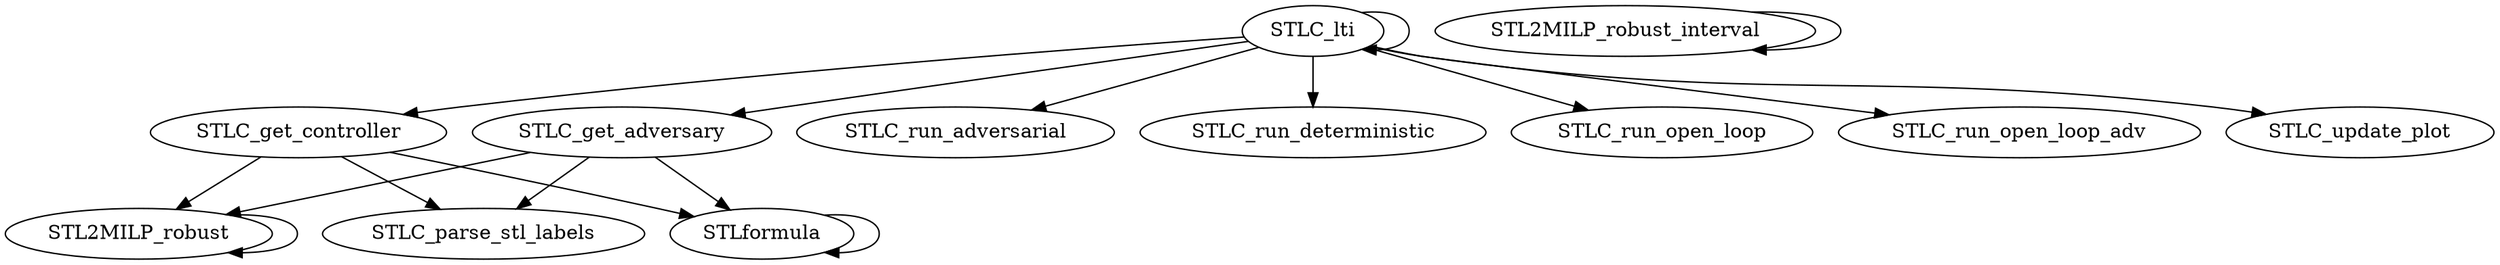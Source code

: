 /* Created by mdot for Matlab */
digraph m2html {
  STL2MILP_robust -> STL2MILP_robust;
  STL2MILP_robust_interval -> STL2MILP_robust_interval;
  STLC_get_adversary -> STL2MILP_robust;
  STLC_get_adversary -> STLC_parse_stl_labels;
  STLC_get_adversary -> STLformula;
  STLC_get_controller -> STL2MILP_robust;
  STLC_get_controller -> STLC_parse_stl_labels;
  STLC_get_controller -> STLformula;
  STLC_lti -> STLC_get_adversary;
  STLC_lti -> STLC_get_controller;
  STLC_lti -> STLC_lti;
  STLC_lti -> STLC_run_adversarial;
  STLC_lti -> STLC_run_deterministic;
  STLC_lti -> STLC_run_open_loop;
  STLC_lti -> STLC_run_open_loop_adv;
  STLC_lti -> STLC_update_plot;
  STLformula -> STLformula;

  STL2MILP_robust [URL="STL2MILP_robust.html"];
  STL2MILP_robust_interval [URL="STL2MILP_robust_interval.html"];
  STLC_get_adversary [URL="STLC_get_adversary.html"];
  STLC_get_controller [URL="STLC_get_controller.html"];
  STLC_lti [URL="STLC_lti.html"];
  STLC_parse_stl_labels [URL="STLC_parse_stl_labels.html"];
  STLC_run_adversarial [URL="STLC_run_adversarial.html"];
  STLC_run_deterministic [URL="STLC_run_deterministic.html"];
  STLC_run_open_loop [URL="STLC_run_open_loop.html"];
  STLC_run_open_loop_adv [URL="STLC_run_open_loop_adv.html"];
  STLC_update_plot [URL="STLC_update_plot.html"];
  STLformula [URL="STLformula.html"];
}